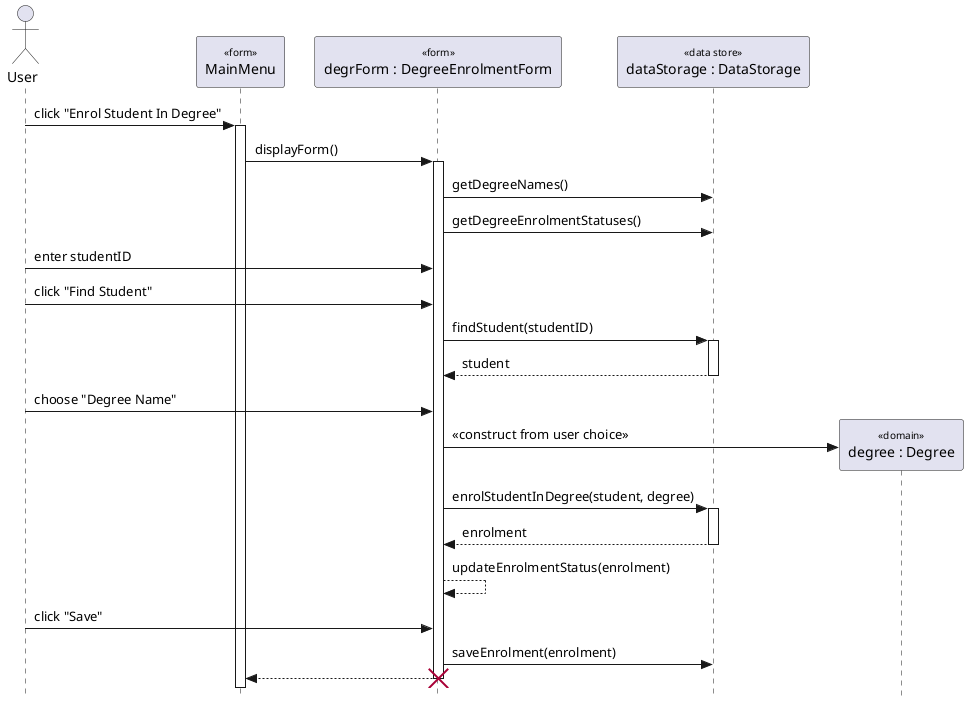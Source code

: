@startuml DegreeEnrolSeq

' === Style Tweaks ===

skinparam {
  Style StrictUML
  RoundCorner 5
  ParticipantPadding 10
  Padding 2
  SequenceStereotype {
    Font {
      Size 10
      Style plain
    }
  }
}

' === Actors / Participants

actor "User" as user
participant "MainMenu" as menu <<form>>
participant "degrForm : DegreeEnrolmentForm" as enrolDegr <<form>>
participant "dataStorage : DataStorage" as dataStorage <<data store>>
participant "degree : Degree" as degree <<domain>>

' === Messages ===

user -> menu : click "Enrol Student In Degree"
menu++
menu -> enrolDegr : displayForm()
enrolDegr++
enrolDegr -> dataStorage : getDegreeNames()
enrolDegr -> dataStorage : getDegreeEnrolmentStatuses()

' take ID input and find student
user -> enrolDegr : enter studentID
user -> enrolDegr : click "Find Student"
enrolDegr -> dataStorage : findStudent(studentID)
dataStorage++
return student

' take degree choice input and construct a degree object
user -> enrolDegr : choose "Degree Name"
create degree
enrolDegr -> degree : «construct from user choice»
'enrol student in the degree they chose
enrolDegr -> dataStorage : enrolStudentInDegree(student, degree)
dataStorage++
return enrolment
enrolDegr --> enrolDegr : updateEnrolmentStatus(enrolment)
' save the enrolment details
user -> enrolDegr : click "Save"
enrolDegr -> dataStorage : saveEnrolment(enrolment)
return
'destroy form on end
destroy enrolDegr
@enduml